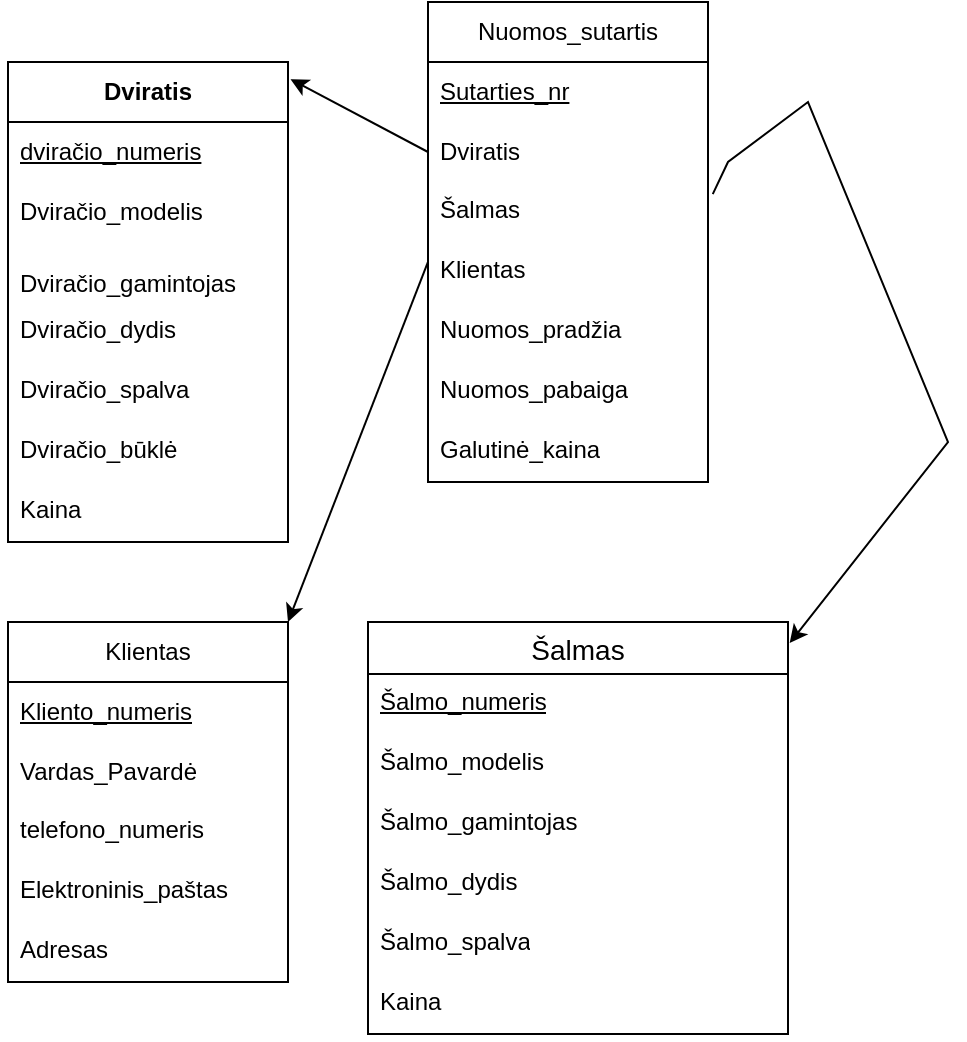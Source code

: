 <mxfile version="24.2.5" type="device" pages="2">
  <diagram name="Page-1" id="lxaedQ4J2y2LA3ZeL7-J">
    <mxGraphModel dx="698" dy="628" grid="1" gridSize="10" guides="1" tooltips="1" connect="1" arrows="1" fold="1" page="1" pageScale="1" pageWidth="827" pageHeight="1169" math="0" shadow="0">
      <root>
        <mxCell id="0" />
        <mxCell id="1" parent="0" />
        <mxCell id="hyiFyAhol0wPoiVMKHMt-23" value="&lt;b&gt;Dviratis&lt;/b&gt;" style="swimlane;fontStyle=0;childLayout=stackLayout;horizontal=1;startSize=30;horizontalStack=0;resizeParent=1;resizeParentMax=0;resizeLast=0;collapsible=1;marginBottom=0;whiteSpace=wrap;html=1;" vertex="1" parent="1">
          <mxGeometry x="40" y="220" width="140" height="240" as="geometry" />
        </mxCell>
        <mxCell id="hyiFyAhol0wPoiVMKHMt-24" value="&lt;u&gt;dviračio_numeris&lt;/u&gt;" style="text;strokeColor=none;fillColor=none;align=left;verticalAlign=middle;spacingLeft=4;spacingRight=4;overflow=hidden;points=[[0,0.5],[1,0.5]];portConstraint=eastwest;rotatable=0;whiteSpace=wrap;html=1;" vertex="1" parent="hyiFyAhol0wPoiVMKHMt-23">
          <mxGeometry y="30" width="140" height="30" as="geometry" />
        </mxCell>
        <mxCell id="hyiFyAhol0wPoiVMKHMt-25" value="Dviračio_modelis" style="text;strokeColor=none;fillColor=none;align=left;verticalAlign=middle;spacingLeft=4;spacingRight=4;overflow=hidden;points=[[0,0.5],[1,0.5]];portConstraint=eastwest;rotatable=0;whiteSpace=wrap;html=1;shadow=1;" vertex="1" parent="hyiFyAhol0wPoiVMKHMt-23">
          <mxGeometry y="60" width="140" height="30" as="geometry" />
        </mxCell>
        <mxCell id="hyiFyAhol0wPoiVMKHMt-26" value="Dviračio_gamintojas" style="text;strokeColor=none;fillColor=none;align=left;verticalAlign=bottom;spacingLeft=4;spacingRight=4;overflow=hidden;points=[[0,0.5],[1,0.5]];portConstraint=eastwest;rotatable=0;whiteSpace=wrap;html=1;" vertex="1" parent="hyiFyAhol0wPoiVMKHMt-23">
          <mxGeometry y="90" width="140" height="30" as="geometry" />
        </mxCell>
        <mxCell id="hyiFyAhol0wPoiVMKHMt-46" value="Dviračio_dydis" style="text;strokeColor=none;fillColor=none;spacingLeft=4;spacingRight=4;overflow=hidden;rotatable=0;points=[[0,0.5],[1,0.5]];portConstraint=eastwest;fontSize=12;whiteSpace=wrap;html=1;" vertex="1" parent="hyiFyAhol0wPoiVMKHMt-23">
          <mxGeometry y="120" width="140" height="30" as="geometry" />
        </mxCell>
        <mxCell id="hyiFyAhol0wPoiVMKHMt-48" value="Dviračio_spalva" style="text;strokeColor=none;fillColor=none;spacingLeft=4;spacingRight=4;overflow=hidden;rotatable=0;points=[[0,0.5],[1,0.5]];portConstraint=eastwest;fontSize=12;whiteSpace=wrap;html=1;" vertex="1" parent="hyiFyAhol0wPoiVMKHMt-23">
          <mxGeometry y="150" width="140" height="30" as="geometry" />
        </mxCell>
        <mxCell id="hyiFyAhol0wPoiVMKHMt-50" value="Dviračio_būklė" style="text;strokeColor=none;fillColor=none;spacingLeft=4;spacingRight=4;overflow=hidden;rotatable=0;points=[[0,0.5],[1,0.5]];portConstraint=eastwest;fontSize=12;whiteSpace=wrap;html=1;" vertex="1" parent="hyiFyAhol0wPoiVMKHMt-23">
          <mxGeometry y="180" width="140" height="30" as="geometry" />
        </mxCell>
        <mxCell id="629afiV4_hV33XQsP0lp-2" value="Kaina" style="text;strokeColor=none;fillColor=none;spacingLeft=4;spacingRight=4;overflow=hidden;rotatable=0;points=[[0,0.5],[1,0.5]];portConstraint=eastwest;fontSize=12;whiteSpace=wrap;html=1;" vertex="1" parent="hyiFyAhol0wPoiVMKHMt-23">
          <mxGeometry y="210" width="140" height="30" as="geometry" />
        </mxCell>
        <mxCell id="hyiFyAhol0wPoiVMKHMt-31" value="Klientas" style="swimlane;fontStyle=0;childLayout=stackLayout;horizontal=1;startSize=30;horizontalStack=0;resizeParent=1;resizeParentMax=0;resizeLast=0;collapsible=1;marginBottom=0;whiteSpace=wrap;html=1;" vertex="1" parent="1">
          <mxGeometry x="40" y="500" width="140" height="180" as="geometry" />
        </mxCell>
        <mxCell id="hyiFyAhol0wPoiVMKHMt-32" value="&lt;u&gt;Kliento_numeris&lt;/u&gt;" style="text;strokeColor=none;fillColor=none;align=left;verticalAlign=middle;spacingLeft=4;spacingRight=4;overflow=hidden;points=[[0,0.5],[1,0.5]];portConstraint=eastwest;rotatable=0;whiteSpace=wrap;html=1;" vertex="1" parent="hyiFyAhol0wPoiVMKHMt-31">
          <mxGeometry y="30" width="140" height="30" as="geometry" />
        </mxCell>
        <mxCell id="hyiFyAhol0wPoiVMKHMt-33" value="Vardas_Pavardė" style="text;strokeColor=none;fillColor=none;align=left;verticalAlign=middle;spacingLeft=4;spacingRight=4;overflow=hidden;points=[[0,0.5],[1,0.5]];portConstraint=eastwest;rotatable=0;whiteSpace=wrap;html=1;" vertex="1" parent="hyiFyAhol0wPoiVMKHMt-31">
          <mxGeometry y="60" width="140" height="30" as="geometry" />
        </mxCell>
        <mxCell id="hyiFyAhol0wPoiVMKHMt-51" value="telefono_numeris" style="text;strokeColor=none;fillColor=none;spacingLeft=4;spacingRight=4;overflow=hidden;rotatable=0;points=[[0,0.5],[1,0.5]];portConstraint=eastwest;fontSize=12;whiteSpace=wrap;html=1;" vertex="1" parent="hyiFyAhol0wPoiVMKHMt-31">
          <mxGeometry y="90" width="140" height="30" as="geometry" />
        </mxCell>
        <mxCell id="hyiFyAhol0wPoiVMKHMt-54" value="Elektroninis_paštas" style="text;strokeColor=none;fillColor=none;spacingLeft=4;spacingRight=4;overflow=hidden;rotatable=0;points=[[0,0.5],[1,0.5]];portConstraint=eastwest;fontSize=12;whiteSpace=wrap;html=1;" vertex="1" parent="hyiFyAhol0wPoiVMKHMt-31">
          <mxGeometry y="120" width="140" height="30" as="geometry" />
        </mxCell>
        <mxCell id="hyiFyAhol0wPoiVMKHMt-52" value="Adresas" style="text;strokeColor=none;fillColor=none;spacingLeft=4;spacingRight=4;overflow=hidden;rotatable=0;points=[[0,0.5],[1,0.5]];portConstraint=eastwest;fontSize=12;whiteSpace=wrap;html=1;" vertex="1" parent="hyiFyAhol0wPoiVMKHMt-31">
          <mxGeometry y="150" width="140" height="30" as="geometry" />
        </mxCell>
        <mxCell id="hyiFyAhol0wPoiVMKHMt-35" value="Nuomos_sutartis" style="swimlane;fontStyle=0;childLayout=stackLayout;horizontal=1;startSize=30;horizontalStack=0;resizeParent=1;resizeParentMax=0;resizeLast=0;collapsible=1;marginBottom=0;whiteSpace=wrap;html=1;" vertex="1" parent="1">
          <mxGeometry x="250" y="190" width="140" height="240" as="geometry" />
        </mxCell>
        <mxCell id="hyiFyAhol0wPoiVMKHMt-36" value="&lt;u&gt;Sutarties_nr&lt;/u&gt;" style="text;strokeColor=none;fillColor=none;align=left;verticalAlign=middle;spacingLeft=4;spacingRight=4;overflow=hidden;points=[[0,0.5],[1,0.5]];portConstraint=eastwest;rotatable=0;whiteSpace=wrap;html=1;" vertex="1" parent="hyiFyAhol0wPoiVMKHMt-35">
          <mxGeometry y="30" width="140" height="30" as="geometry" />
        </mxCell>
        <mxCell id="hyiFyAhol0wPoiVMKHMt-37" value="Dviratis" style="text;strokeColor=none;fillColor=none;align=left;verticalAlign=middle;spacingLeft=4;spacingRight=4;overflow=hidden;points=[[0,0.5],[1,0.5]];portConstraint=eastwest;rotatable=0;whiteSpace=wrap;html=1;" vertex="1" parent="hyiFyAhol0wPoiVMKHMt-35">
          <mxGeometry y="60" width="140" height="30" as="geometry" />
        </mxCell>
        <mxCell id="LOtnu_OnQ20D7Mh8gR43-1" value="Šalmas" style="text;strokeColor=none;fillColor=none;spacingLeft=4;spacingRight=4;overflow=hidden;rotatable=0;points=[[0,0.5],[1,0.5]];portConstraint=eastwest;fontSize=12;whiteSpace=wrap;html=1;" vertex="1" parent="hyiFyAhol0wPoiVMKHMt-35">
          <mxGeometry y="90" width="140" height="30" as="geometry" />
        </mxCell>
        <mxCell id="LOtnu_OnQ20D7Mh8gR43-2" value="Klientas" style="text;strokeColor=none;fillColor=none;spacingLeft=4;spacingRight=4;overflow=hidden;rotatable=0;points=[[0,0.5],[1,0.5]];portConstraint=eastwest;fontSize=12;whiteSpace=wrap;html=1;" vertex="1" parent="hyiFyAhol0wPoiVMKHMt-35">
          <mxGeometry y="120" width="140" height="30" as="geometry" />
        </mxCell>
        <mxCell id="hyiFyAhol0wPoiVMKHMt-55" value="Nuomos_pradžia" style="text;strokeColor=none;fillColor=none;spacingLeft=4;spacingRight=4;overflow=hidden;rotatable=0;points=[[0,0.5],[1,0.5]];portConstraint=eastwest;fontSize=12;whiteSpace=wrap;html=1;" vertex="1" parent="hyiFyAhol0wPoiVMKHMt-35">
          <mxGeometry y="150" width="140" height="30" as="geometry" />
        </mxCell>
        <mxCell id="hyiFyAhol0wPoiVMKHMt-56" value="Nuomos_pabaiga" style="text;strokeColor=none;fillColor=none;spacingLeft=4;spacingRight=4;overflow=hidden;rotatable=0;points=[[0,0.5],[1,0.5]];portConstraint=eastwest;fontSize=12;whiteSpace=wrap;html=1;" vertex="1" parent="hyiFyAhol0wPoiVMKHMt-35">
          <mxGeometry y="180" width="140" height="30" as="geometry" />
        </mxCell>
        <mxCell id="hyiFyAhol0wPoiVMKHMt-59" value="Galutinė_kaina" style="text;strokeColor=none;fillColor=none;spacingLeft=4;spacingRight=4;overflow=hidden;rotatable=0;points=[[0,0.5],[1,0.5]];portConstraint=eastwest;fontSize=12;whiteSpace=wrap;html=1;" vertex="1" parent="hyiFyAhol0wPoiVMKHMt-35">
          <mxGeometry y="210" width="140" height="30" as="geometry" />
        </mxCell>
        <mxCell id="hyiFyAhol0wPoiVMKHMt-60" value="" style="endArrow=classic;html=1;rounded=0;entryX=1.009;entryY=0.036;entryDx=0;entryDy=0;exitX=0;exitY=0.5;exitDx=0;exitDy=0;entryPerimeter=0;" edge="1" parent="1" source="hyiFyAhol0wPoiVMKHMt-37" target="hyiFyAhol0wPoiVMKHMt-23">
          <mxGeometry width="50" height="50" relative="1" as="geometry">
            <mxPoint x="250" y="310.0" as="sourcePoint" />
            <mxPoint x="180" y="310.25" as="targetPoint" />
          </mxGeometry>
        </mxCell>
        <mxCell id="hyiFyAhol0wPoiVMKHMt-62" value="" style="endArrow=classic;html=1;rounded=0;entryX=1;entryY=0;entryDx=0;entryDy=0;exitX=0;exitY=0.333;exitDx=0;exitDy=0;exitPerimeter=0;" edge="1" parent="1" source="LOtnu_OnQ20D7Mh8gR43-2" target="hyiFyAhol0wPoiVMKHMt-31">
          <mxGeometry width="50" height="50" relative="1" as="geometry">
            <mxPoint x="240" y="340" as="sourcePoint" />
            <mxPoint x="174.118" y="500" as="targetPoint" />
            <Array as="points">
              <mxPoint x="250" y="320" />
            </Array>
          </mxGeometry>
        </mxCell>
        <mxCell id="hyiFyAhol0wPoiVMKHMt-63" value="Šalmas" style="swimlane;fontStyle=0;childLayout=stackLayout;horizontal=1;startSize=26;horizontalStack=0;resizeParent=1;resizeParentMax=0;resizeLast=0;collapsible=1;marginBottom=0;align=center;fontSize=14;" vertex="1" parent="1">
          <mxGeometry x="220" y="500" width="210" height="206" as="geometry" />
        </mxCell>
        <mxCell id="hyiFyAhol0wPoiVMKHMt-70" value="&lt;u&gt;Šalmo_numeris&lt;/u&gt;" style="text;strokeColor=none;fillColor=none;spacingLeft=4;spacingRight=4;overflow=hidden;rotatable=0;points=[[0,0.5],[1,0.5]];portConstraint=eastwest;fontSize=12;whiteSpace=wrap;html=1;" vertex="1" parent="hyiFyAhol0wPoiVMKHMt-63">
          <mxGeometry y="26" width="210" height="30" as="geometry" />
        </mxCell>
        <mxCell id="hyiFyAhol0wPoiVMKHMt-64" value="Šalmo_modelis" style="text;strokeColor=none;fillColor=none;spacingLeft=4;spacingRight=4;overflow=hidden;rotatable=0;points=[[0,0.5],[1,0.5]];portConstraint=eastwest;fontSize=12;whiteSpace=wrap;html=1;" vertex="1" parent="hyiFyAhol0wPoiVMKHMt-63">
          <mxGeometry y="56" width="210" height="30" as="geometry" />
        </mxCell>
        <mxCell id="hyiFyAhol0wPoiVMKHMt-65" value="Šalmo_gamintojas" style="text;strokeColor=none;fillColor=none;spacingLeft=4;spacingRight=4;overflow=hidden;rotatable=0;points=[[0,0.5],[1,0.5]];portConstraint=eastwest;fontSize=12;whiteSpace=wrap;html=1;" vertex="1" parent="hyiFyAhol0wPoiVMKHMt-63">
          <mxGeometry y="86" width="210" height="30" as="geometry" />
        </mxCell>
        <mxCell id="hyiFyAhol0wPoiVMKHMt-66" value="Šalmo_dydis" style="text;strokeColor=none;fillColor=none;spacingLeft=4;spacingRight=4;overflow=hidden;rotatable=0;points=[[0,0.5],[1,0.5]];portConstraint=eastwest;fontSize=12;whiteSpace=wrap;html=1;" vertex="1" parent="hyiFyAhol0wPoiVMKHMt-63">
          <mxGeometry y="116" width="210" height="30" as="geometry" />
        </mxCell>
        <mxCell id="hyiFyAhol0wPoiVMKHMt-67" value="Šalmo_spalva" style="text;strokeColor=none;fillColor=none;spacingLeft=4;spacingRight=4;overflow=hidden;rotatable=0;points=[[0,0.5],[1,0.5]];portConstraint=eastwest;fontSize=12;whiteSpace=wrap;html=1;" vertex="1" parent="hyiFyAhol0wPoiVMKHMt-63">
          <mxGeometry y="146" width="210" height="30" as="geometry" />
        </mxCell>
        <mxCell id="629afiV4_hV33XQsP0lp-1" value="Kaina" style="text;strokeColor=none;fillColor=none;spacingLeft=4;spacingRight=4;overflow=hidden;rotatable=0;points=[[0,0.5],[1,0.5]];portConstraint=eastwest;fontSize=12;whiteSpace=wrap;html=1;" vertex="1" parent="hyiFyAhol0wPoiVMKHMt-63">
          <mxGeometry y="176" width="210" height="30" as="geometry" />
        </mxCell>
        <mxCell id="LWaDTFwCKaZLtO8VD7Q0-2" value="" style="endArrow=classic;html=1;rounded=0;entryX=1.004;entryY=0.051;entryDx=0;entryDy=0;entryPerimeter=0;exitX=1.017;exitY=0.202;exitDx=0;exitDy=0;exitPerimeter=0;" edge="1" parent="1" source="LOtnu_OnQ20D7Mh8gR43-1" target="hyiFyAhol0wPoiVMKHMt-63">
          <mxGeometry width="50" height="50" relative="1" as="geometry">
            <mxPoint x="390" y="235" as="sourcePoint" />
            <mxPoint x="480" y="580" as="targetPoint" />
            <Array as="points">
              <mxPoint x="400" y="270" />
              <mxPoint x="440" y="240" />
              <mxPoint x="510" y="410" />
            </Array>
          </mxGeometry>
        </mxCell>
      </root>
    </mxGraphModel>
  </diagram>
  <diagram id="tPsWwy3XP2oem5p1v9vW" name="Page-2">
    <mxGraphModel dx="2116" dy="1158" grid="1" gridSize="10" guides="1" tooltips="1" connect="1" arrows="1" fold="1" page="1" pageScale="1" pageWidth="827" pageHeight="1169" math="0" shadow="0">
      <root>
        <mxCell id="0" />
        <mxCell id="1" parent="0" />
        <mxCell id="VpVxu15jAACAUgjMn4kQ-1" value="Dviratis" style="whiteSpace=wrap;html=1;align=center;" vertex="1" parent="1">
          <mxGeometry x="130" y="220" width="140" height="40" as="geometry" />
        </mxCell>
        <mxCell id="VpVxu15jAACAUgjMn4kQ-5" value="Dviračio_numeris" style="ellipse;whiteSpace=wrap;html=1;align=center;fontStyle=4;" vertex="1" parent="1">
          <mxGeometry x="-10" y="210" width="100" height="40" as="geometry" />
        </mxCell>
        <mxCell id="VpVxu15jAACAUgjMn4kQ-6" value="Dviračio_modelis" style="ellipse;whiteSpace=wrap;html=1;align=center;" vertex="1" parent="1">
          <mxGeometry x="30" y="150" width="100" height="40" as="geometry" />
        </mxCell>
        <mxCell id="VpVxu15jAACAUgjMn4kQ-7" value="Dviračio_gamintojas" style="ellipse;whiteSpace=wrap;html=1;align=center;" vertex="1" parent="1">
          <mxGeometry x="120" y="120" width="130" height="40" as="geometry" />
        </mxCell>
        <mxCell id="VpVxu15jAACAUgjMn4kQ-8" value="Dviračio_dydis" style="ellipse;whiteSpace=wrap;html=1;align=center;" vertex="1" parent="1">
          <mxGeometry x="270" y="120" width="100" height="40" as="geometry" />
        </mxCell>
        <mxCell id="VpVxu15jAACAUgjMn4kQ-9" value="Dviračio_spalva" style="ellipse;whiteSpace=wrap;html=1;align=center;" vertex="1" parent="1">
          <mxGeometry x="340" y="230" width="100" height="40" as="geometry" />
        </mxCell>
        <mxCell id="VpVxu15jAACAUgjMn4kQ-10" value="Dviračio būklė" style="ellipse;whiteSpace=wrap;html=1;align=center;" vertex="1" parent="1">
          <mxGeometry x="360" y="170" width="100" height="40" as="geometry" />
        </mxCell>
        <mxCell id="VpVxu15jAACAUgjMn4kQ-14" value="" style="endArrow=none;html=1;rounded=0;exitX=0.75;exitY=0;exitDx=0;exitDy=0;entryX=0.25;entryY=0.925;entryDx=0;entryDy=0;entryPerimeter=0;" edge="1" parent="1" source="VpVxu15jAACAUgjMn4kQ-1" target="VpVxu15jAACAUgjMn4kQ-8">
          <mxGeometry width="50" height="50" relative="1" as="geometry">
            <mxPoint x="240" y="210" as="sourcePoint" />
            <mxPoint x="290" y="160" as="targetPoint" />
          </mxGeometry>
        </mxCell>
        <mxCell id="VpVxu15jAACAUgjMn4kQ-15" value="" style="endArrow=none;html=1;rounded=0;entryX=0;entryY=0.5;entryDx=0;entryDy=0;" edge="1" parent="1" target="VpVxu15jAACAUgjMn4kQ-10">
          <mxGeometry width="50" height="50" relative="1" as="geometry">
            <mxPoint x="270" y="220" as="sourcePoint" />
            <mxPoint x="320" y="170" as="targetPoint" />
          </mxGeometry>
        </mxCell>
        <mxCell id="VpVxu15jAACAUgjMn4kQ-16" value="" style="endArrow=none;html=1;rounded=0;entryX=0.03;entryY=0.325;entryDx=0;entryDy=0;entryPerimeter=0;exitX=1;exitY=0.5;exitDx=0;exitDy=0;" edge="1" parent="1" source="VpVxu15jAACAUgjMn4kQ-1" target="VpVxu15jAACAUgjMn4kQ-9">
          <mxGeometry width="50" height="50" relative="1" as="geometry">
            <mxPoint x="260" y="230" as="sourcePoint" />
            <mxPoint x="310" y="180" as="targetPoint" />
          </mxGeometry>
        </mxCell>
        <mxCell id="VpVxu15jAACAUgjMn4kQ-17" value="" style="endArrow=none;html=1;rounded=0;entryX=0.5;entryY=1;entryDx=0;entryDy=0;exitX=0.393;exitY=0;exitDx=0;exitDy=0;exitPerimeter=0;" edge="1" parent="1" source="VpVxu15jAACAUgjMn4kQ-1" target="VpVxu15jAACAUgjMn4kQ-7">
          <mxGeometry width="50" height="50" relative="1" as="geometry">
            <mxPoint x="180" y="220" as="sourcePoint" />
            <mxPoint x="220" y="190" as="targetPoint" />
          </mxGeometry>
        </mxCell>
        <mxCell id="VpVxu15jAACAUgjMn4kQ-18" value="" style="endArrow=none;html=1;rounded=0;exitX=1;exitY=0.5;exitDx=0;exitDy=0;" edge="1" parent="1" source="VpVxu15jAACAUgjMn4kQ-5" target="VpVxu15jAACAUgjMn4kQ-1">
          <mxGeometry width="50" height="50" relative="1" as="geometry">
            <mxPoint x="110" y="220" as="sourcePoint" />
            <mxPoint x="170" y="190" as="targetPoint" />
          </mxGeometry>
        </mxCell>
        <mxCell id="VpVxu15jAACAUgjMn4kQ-19" value="" style="endArrow=none;html=1;rounded=0;entryX=1;entryY=1;entryDx=0;entryDy=0;" edge="1" parent="1" target="VpVxu15jAACAUgjMn4kQ-6">
          <mxGeometry width="50" height="50" relative="1" as="geometry">
            <mxPoint x="130" y="220" as="sourcePoint" />
            <mxPoint x="170" y="170" as="targetPoint" />
          </mxGeometry>
        </mxCell>
        <mxCell id="VpVxu15jAACAUgjMn4kQ-22" value="Klientas" style="whiteSpace=wrap;html=1;align=center;" vertex="1" parent="1">
          <mxGeometry x="727" y="220" width="133" height="40" as="geometry" />
        </mxCell>
        <mxCell id="VpVxu15jAACAUgjMn4kQ-23" value="Vardas_Pavardė" style="ellipse;whiteSpace=wrap;html=1;align=center;" vertex="1" parent="1">
          <mxGeometry x="627" y="160" width="100" height="40" as="geometry" />
        </mxCell>
        <mxCell id="VpVxu15jAACAUgjMn4kQ-24" value="&lt;u&gt;Kliento_numeris&lt;/u&gt;" style="ellipse;whiteSpace=wrap;html=1;align=center;" vertex="1" parent="1">
          <mxGeometry x="560" y="220" width="100" height="40" as="geometry" />
        </mxCell>
        <mxCell id="VpVxu15jAACAUgjMn4kQ-25" value="Telefono_numeris" style="ellipse;whiteSpace=wrap;html=1;align=center;" vertex="1" parent="1">
          <mxGeometry x="750" y="120" width="100" height="40" as="geometry" />
        </mxCell>
        <mxCell id="VpVxu15jAACAUgjMn4kQ-26" value="Elektroninis_paštas" style="ellipse;whiteSpace=wrap;html=1;align=center;" vertex="1" parent="1">
          <mxGeometry x="860" y="160" width="120" height="40" as="geometry" />
        </mxCell>
        <mxCell id="VpVxu15jAACAUgjMn4kQ-27" value="Adresas" style="ellipse;whiteSpace=wrap;html=1;align=center;" vertex="1" parent="1">
          <mxGeometry x="910" y="230" width="100" height="40" as="geometry" />
        </mxCell>
        <mxCell id="VpVxu15jAACAUgjMn4kQ-29" value="" style="endArrow=none;html=1;rounded=0;entryX=0;entryY=0.5;entryDx=0;entryDy=0;exitX=1;exitY=0.5;exitDx=0;exitDy=0;" edge="1" parent="1" target="VpVxu15jAACAUgjMn4kQ-22">
          <mxGeometry width="50" height="50" relative="1" as="geometry">
            <mxPoint x="660" y="238.5" as="sourcePoint" />
            <mxPoint x="733" y="241.5" as="targetPoint" />
          </mxGeometry>
        </mxCell>
        <mxCell id="VpVxu15jAACAUgjMn4kQ-30" value="" style="endArrow=none;html=1;rounded=0;entryX=0;entryY=0.5;entryDx=0;entryDy=0;exitX=1;exitY=0.5;exitDx=0;exitDy=0;" edge="1" parent="1" target="VpVxu15jAACAUgjMn4kQ-27">
          <mxGeometry width="50" height="50" relative="1" as="geometry">
            <mxPoint x="860" y="248.5" as="sourcePoint" />
            <mxPoint x="933" y="251.5" as="targetPoint" />
          </mxGeometry>
        </mxCell>
        <mxCell id="VpVxu15jAACAUgjMn4kQ-31" value="" style="endArrow=none;html=1;rounded=0;entryX=0;entryY=0;entryDx=0;entryDy=0;exitX=0.78;exitY=0.925;exitDx=0;exitDy=0;exitPerimeter=0;" edge="1" parent="1" source="VpVxu15jAACAUgjMn4kQ-23" target="VpVxu15jAACAUgjMn4kQ-22">
          <mxGeometry width="50" height="50" relative="1" as="geometry">
            <mxPoint x="700" y="197" as="sourcePoint" />
            <mxPoint x="773" y="200" as="targetPoint" />
          </mxGeometry>
        </mxCell>
        <mxCell id="VpVxu15jAACAUgjMn4kQ-32" value="" style="endArrow=none;html=1;rounded=0;entryX=0.564;entryY=-0.025;entryDx=0;entryDy=0;entryPerimeter=0;exitX=0.5;exitY=1;exitDx=0;exitDy=0;" edge="1" parent="1" source="VpVxu15jAACAUgjMn4kQ-25" target="VpVxu15jAACAUgjMn4kQ-22">
          <mxGeometry width="50" height="50" relative="1" as="geometry">
            <mxPoint x="754" y="188.5" as="sourcePoint" />
            <mxPoint x="827" y="191.5" as="targetPoint" />
          </mxGeometry>
        </mxCell>
        <mxCell id="VpVxu15jAACAUgjMn4kQ-33" value="" style="endArrow=none;html=1;rounded=0;exitX=1;exitY=0.5;exitDx=0;exitDy=0;entryX=0;entryY=1;entryDx=0;entryDy=0;" edge="1" parent="1" target="VpVxu15jAACAUgjMn4kQ-26">
          <mxGeometry width="50" height="50" relative="1" as="geometry">
            <mxPoint x="860" y="220" as="sourcePoint" />
            <mxPoint x="890" y="190" as="targetPoint" />
          </mxGeometry>
        </mxCell>
        <mxCell id="g4bDv4KlWqTaBiq_Mbb5-1" value="Sudaro" style="shape=rhombus;perimeter=rhombusPerimeter;whiteSpace=wrap;html=1;align=center;" vertex="1" parent="1">
          <mxGeometry x="560" y="370" width="100" height="90" as="geometry" />
        </mxCell>
        <mxCell id="g4bDv4KlWqTaBiq_Mbb5-2" value="" style="endArrow=none;html=1;rounded=0;exitX=0;exitY=1;exitDx=0;exitDy=0;entryX=0.5;entryY=0;entryDx=0;entryDy=0;" edge="1" parent="1" source="VpjvoYm8uHacStAA6eK8-24" target="g4bDv4KlWqTaBiq_Mbb5-1">
          <mxGeometry relative="1" as="geometry">
            <mxPoint x="640" y="270" as="sourcePoint" />
            <mxPoint x="786" y="378" as="targetPoint" />
          </mxGeometry>
        </mxCell>
        <mxCell id="g4bDv4KlWqTaBiq_Mbb5-3" value="1" style="resizable=0;html=1;whiteSpace=wrap;align=right;verticalAlign=bottom;" connectable="0" vertex="1" parent="g4bDv4KlWqTaBiq_Mbb5-2">
          <mxGeometry x="1" relative="1" as="geometry">
            <mxPoint x="3" y="-10" as="offset" />
          </mxGeometry>
        </mxCell>
        <mxCell id="g4bDv4KlWqTaBiq_Mbb5-6" value="Nuomos_sutartis" style="whiteSpace=wrap;html=1;align=center;" vertex="1" parent="1">
          <mxGeometry x="440" y="520" width="100" height="50" as="geometry" />
        </mxCell>
        <mxCell id="g4bDv4KlWqTaBiq_Mbb5-8" value="Pridedamas" style="shape=rhombus;perimeter=rhombusPerimeter;whiteSpace=wrap;html=1;align=center;" vertex="1" parent="1">
          <mxGeometry x="610" y="502.5" width="110" height="75" as="geometry" />
        </mxCell>
        <mxCell id="g4bDv4KlWqTaBiq_Mbb5-11" value="" style="endArrow=none;html=1;rounded=0;entryX=1;entryY=0.5;entryDx=0;entryDy=0;" edge="1" parent="1" target="g4bDv4KlWqTaBiq_Mbb5-8">
          <mxGeometry relative="1" as="geometry">
            <mxPoint x="830" y="540" as="sourcePoint" />
            <mxPoint x="920" y="550" as="targetPoint" />
          </mxGeometry>
        </mxCell>
        <mxCell id="g4bDv4KlWqTaBiq_Mbb5-12" value="1" style="resizable=0;html=1;whiteSpace=wrap;align=right;verticalAlign=bottom;" connectable="0" vertex="1" parent="g4bDv4KlWqTaBiq_Mbb5-11">
          <mxGeometry x="1" relative="1" as="geometry">
            <mxPoint x="10" y="-10" as="offset" />
          </mxGeometry>
        </mxCell>
        <mxCell id="g4bDv4KlWqTaBiq_Mbb5-13" value="Šalmas" style="whiteSpace=wrap;html=1;align=center;" vertex="1" parent="1">
          <mxGeometry x="827" y="520" width="100" height="40" as="geometry" />
        </mxCell>
        <mxCell id="g4bDv4KlWqTaBiq_Mbb5-14" value="Šalmo_modelis" style="ellipse;whiteSpace=wrap;html=1;align=center;" vertex="1" parent="1">
          <mxGeometry x="750" y="620" width="100" height="40" as="geometry" />
        </mxCell>
        <mxCell id="g4bDv4KlWqTaBiq_Mbb5-15" value="&lt;u&gt;Šalmo_numeris&lt;/u&gt;" style="ellipse;whiteSpace=wrap;html=1;align=center;" vertex="1" parent="1">
          <mxGeometry x="700" y="577.5" width="100" height="40" as="geometry" />
        </mxCell>
        <mxCell id="g4bDv4KlWqTaBiq_Mbb5-16" value="Šalmo_gamintojas" style="ellipse;whiteSpace=wrap;html=1;align=center;" vertex="1" parent="1">
          <mxGeometry x="830" y="660" width="100" height="40" as="geometry" />
        </mxCell>
        <mxCell id="g4bDv4KlWqTaBiq_Mbb5-17" value="Šalmo_dydis" style="ellipse;whiteSpace=wrap;html=1;align=center;" vertex="1" parent="1">
          <mxGeometry x="930" y="620" width="100" height="40" as="geometry" />
        </mxCell>
        <mxCell id="g4bDv4KlWqTaBiq_Mbb5-18" value="Šalmo_spalva" style="ellipse;whiteSpace=wrap;html=1;align=center;" vertex="1" parent="1">
          <mxGeometry x="970" y="565" width="100" height="40" as="geometry" />
        </mxCell>
        <mxCell id="g4bDv4KlWqTaBiq_Mbb5-19" value="" style="endArrow=none;html=1;rounded=0;entryX=0;entryY=1;entryDx=0;entryDy=0;exitX=1;exitY=0;exitDx=0;exitDy=0;" edge="1" parent="1" source="g4bDv4KlWqTaBiq_Mbb5-15" target="g4bDv4KlWqTaBiq_Mbb5-13">
          <mxGeometry relative="1" as="geometry">
            <mxPoint x="790" y="584" as="sourcePoint" />
            <mxPoint x="873" y="584" as="targetPoint" />
          </mxGeometry>
        </mxCell>
        <mxCell id="g4bDv4KlWqTaBiq_Mbb5-20" value="" style="endArrow=none;html=1;rounded=0;entryX=0;entryY=0.5;entryDx=0;entryDy=0;" edge="1" parent="1" target="g4bDv4KlWqTaBiq_Mbb5-18">
          <mxGeometry relative="1" as="geometry">
            <mxPoint x="918.5" y="559" as="sourcePoint" />
            <mxPoint x="1001.5" y="559" as="targetPoint" />
          </mxGeometry>
        </mxCell>
        <mxCell id="g4bDv4KlWqTaBiq_Mbb5-21" value="" style="endArrow=none;html=1;rounded=0;entryX=0.5;entryY=1;entryDx=0;entryDy=0;" edge="1" parent="1" target="g4bDv4KlWqTaBiq_Mbb5-13">
          <mxGeometry relative="1" as="geometry">
            <mxPoint x="879.5" y="660" as="sourcePoint" />
            <mxPoint x="879.5" y="590" as="targetPoint" />
          </mxGeometry>
        </mxCell>
        <mxCell id="g4bDv4KlWqTaBiq_Mbb5-22" value="" style="endArrow=none;html=1;rounded=0;exitX=0;exitY=0;exitDx=0;exitDy=0;" edge="1" parent="1" source="g4bDv4KlWqTaBiq_Mbb5-17">
          <mxGeometry relative="1" as="geometry">
            <mxPoint x="940" y="620" as="sourcePoint" />
            <mxPoint x="900" y="560" as="targetPoint" />
          </mxGeometry>
        </mxCell>
        <mxCell id="g4bDv4KlWqTaBiq_Mbb5-23" value="" style="endArrow=none;html=1;rounded=0;entryX=0.32;entryY=1.075;entryDx=0;entryDy=0;entryPerimeter=0;" edge="1" parent="1" target="g4bDv4KlWqTaBiq_Mbb5-13">
          <mxGeometry relative="1" as="geometry">
            <mxPoint x="820" y="620" as="sourcePoint" />
            <mxPoint x="893" y="570" as="targetPoint" />
          </mxGeometry>
        </mxCell>
        <mxCell id="g4bDv4KlWqTaBiq_Mbb5-35" value="" style="endArrow=none;html=1;rounded=0;entryX=0;entryY=0.5;entryDx=0;entryDy=0;" edge="1" parent="1" source="g4bDv4KlWqTaBiq_Mbb5-37" target="g4bDv4KlWqTaBiq_Mbb5-8">
          <mxGeometry relative="1" as="geometry">
            <mxPoint x="540" y="540" as="sourcePoint" />
            <mxPoint x="600" y="540" as="targetPoint" />
          </mxGeometry>
        </mxCell>
        <mxCell id="g4bDv4KlWqTaBiq_Mbb5-38" value="" style="endArrow=none;html=1;rounded=0;entryX=0;entryY=0.5;entryDx=0;entryDy=0;" edge="1" parent="1" target="g4bDv4KlWqTaBiq_Mbb5-37">
          <mxGeometry relative="1" as="geometry">
            <mxPoint x="540" y="540" as="sourcePoint" />
            <mxPoint x="610" y="540" as="targetPoint" />
          </mxGeometry>
        </mxCell>
        <mxCell id="g4bDv4KlWqTaBiq_Mbb5-37" value="" style="strokeWidth=2;html=1;shape=mxgraph.flowchart.start_2;whiteSpace=wrap;" vertex="1" parent="1">
          <mxGeometry x="550" y="530" width="20" height="20" as="geometry" />
        </mxCell>
        <mxCell id="vNdPC9jJOxemOpINixk1-1" value="&lt;u&gt;Sutarties_nr&lt;/u&gt;" style="ellipse;whiteSpace=wrap;html=1;align=center;" vertex="1" parent="1">
          <mxGeometry x="260" y="570" width="100" height="40" as="geometry" />
        </mxCell>
        <mxCell id="vNdPC9jJOxemOpINixk1-5" value="Nuomos_pabaiga" style="ellipse;whiteSpace=wrap;html=1;align=center;" vertex="1" parent="1">
          <mxGeometry x="490" y="715" width="100" height="40" as="geometry" />
        </mxCell>
        <mxCell id="vNdPC9jJOxemOpINixk1-12" value="" style="endArrow=none;html=1;rounded=0;entryX=0;entryY=1;entryDx=0;entryDy=0;" edge="1" parent="1" target="g4bDv4KlWqTaBiq_Mbb5-6">
          <mxGeometry relative="1" as="geometry">
            <mxPoint x="360" y="589.5" as="sourcePoint" />
            <mxPoint x="520" y="589.5" as="targetPoint" />
          </mxGeometry>
        </mxCell>
        <mxCell id="vNdPC9jJOxemOpINixk1-15" value="" style="endArrow=none;html=1;rounded=0;entryX=0.75;entryY=1;entryDx=0;entryDy=0;exitX=0.28;exitY=-0.05;exitDx=0;exitDy=0;exitPerimeter=0;" edge="1" parent="1" source="vNdPC9jJOxemOpINixk1-5" target="g4bDv4KlWqTaBiq_Mbb5-6">
          <mxGeometry relative="1" as="geometry">
            <mxPoint x="450" y="660" as="sourcePoint" />
            <mxPoint x="530" y="640.5" as="targetPoint" />
          </mxGeometry>
        </mxCell>
        <mxCell id="vNdPC9jJOxemOpINixk1-17" value="" style="endArrow=none;html=1;rounded=0;" edge="1" parent="1">
          <mxGeometry relative="1" as="geometry">
            <mxPoint x="606.034" y="660.796" as="sourcePoint" />
            <mxPoint x="540" y="570" as="targetPoint" />
          </mxGeometry>
        </mxCell>
        <mxCell id="vNdPC9jJOxemOpINixk1-18" value="Nuomos_pradžia" style="ellipse;whiteSpace=wrap;html=1;align=center;" vertex="1" parent="1">
          <mxGeometry x="370" y="710" width="100" height="40" as="geometry" />
        </mxCell>
        <mxCell id="vNdPC9jJOxemOpINixk1-19" value="" style="endArrow=none;html=1;rounded=0;exitX=0.59;exitY=0.025;exitDx=0;exitDy=0;exitPerimeter=0;" edge="1" parent="1" source="vNdPC9jJOxemOpINixk1-18">
          <mxGeometry relative="1" as="geometry">
            <mxPoint x="483" y="711.5" as="sourcePoint" />
            <mxPoint x="480" y="570" as="targetPoint" />
          </mxGeometry>
        </mxCell>
        <mxCell id="vNdPC9jJOxemOpINixk1-20" value="" style="endArrow=none;html=1;rounded=0;entryX=0.5;entryY=0;entryDx=0;entryDy=0;exitX=0.855;exitY=0.855;exitDx=0;exitDy=0;exitPerimeter=0;" edge="1" parent="1" source="VpjvoYm8uHacStAA6eK8-9">
          <mxGeometry relative="1" as="geometry">
            <mxPoint x="290" y="270" as="sourcePoint" />
            <mxPoint x="367" y="370" as="targetPoint" />
          </mxGeometry>
        </mxCell>
        <mxCell id="vNdPC9jJOxemOpINixk1-21" value="1" style="resizable=0;html=1;whiteSpace=wrap;align=right;verticalAlign=bottom;" connectable="0" vertex="1" parent="vNdPC9jJOxemOpINixk1-20">
          <mxGeometry x="1" relative="1" as="geometry">
            <mxPoint x="13" as="offset" />
          </mxGeometry>
        </mxCell>
        <mxCell id="VpjvoYm8uHacStAA6eK8-22" value="" style="endArrow=none;html=1;rounded=0;exitX=1;exitY=1;exitDx=0;exitDy=0;entryX=0.5;entryY=0;entryDx=0;entryDy=0;" edge="1" parent="1" source="VpVxu15jAACAUgjMn4kQ-1" target="VpjvoYm8uHacStAA6eK8-9">
          <mxGeometry relative="1" as="geometry">
            <mxPoint x="270" y="260" as="sourcePoint" />
            <mxPoint x="367" y="370" as="targetPoint" />
          </mxGeometry>
        </mxCell>
        <mxCell id="VpjvoYm8uHacStAA6eK8-9" value="" style="strokeWidth=2;html=1;shape=mxgraph.flowchart.start_2;whiteSpace=wrap;" vertex="1" parent="1">
          <mxGeometry x="270" y="260" width="20" height="20" as="geometry" />
        </mxCell>
        <mxCell id="VpjvoYm8uHacStAA6eK8-25" value="" style="endArrow=none;html=1;rounded=0;exitX=0;exitY=1;exitDx=0;exitDy=0;entryX=0.5;entryY=0;entryDx=0;entryDy=0;" edge="1" parent="1" source="VpVxu15jAACAUgjMn4kQ-22" target="VpjvoYm8uHacStAA6eK8-24">
          <mxGeometry relative="1" as="geometry">
            <mxPoint x="727" y="260" as="sourcePoint" />
            <mxPoint x="610" y="370" as="targetPoint" />
          </mxGeometry>
        </mxCell>
        <mxCell id="VpjvoYm8uHacStAA6eK8-24" value="" style="strokeWidth=2;html=1;shape=mxgraph.flowchart.start_2;whiteSpace=wrap;" vertex="1" parent="1">
          <mxGeometry x="707" y="260" width="20" height="20" as="geometry" />
        </mxCell>
        <mxCell id="VpjvoYm8uHacStAA6eK8-29" value="" style="endArrow=none;html=1;rounded=0;entryX=1;entryY=0;entryDx=0;entryDy=0;" edge="1" parent="1" target="g4bDv4KlWqTaBiq_Mbb5-6">
          <mxGeometry relative="1" as="geometry">
            <mxPoint x="610" y="460" as="sourcePoint" />
            <mxPoint x="770" y="460" as="targetPoint" />
          </mxGeometry>
        </mxCell>
        <mxCell id="VpjvoYm8uHacStAA6eK8-30" value="N" style="resizable=0;html=1;whiteSpace=wrap;align=right;verticalAlign=bottom;" connectable="0" vertex="1" parent="VpjvoYm8uHacStAA6eK8-29">
          <mxGeometry x="1" relative="1" as="geometry">
            <mxPoint y="-10" as="offset" />
          </mxGeometry>
        </mxCell>
        <mxCell id="kbNrqbJhdtBl2Ia2ddje-1" value="Galutine_kaina" style="ellipse;whiteSpace=wrap;html=1;align=center;dashed=1;" vertex="1" parent="1">
          <mxGeometry x="570" y="660" width="100" height="40" as="geometry" />
        </mxCell>
        <mxCell id="kbNrqbJhdtBl2Ia2ddje-2" value="Kaina" style="ellipse;whiteSpace=wrap;html=1;align=center;" vertex="1" parent="1">
          <mxGeometry x="50" y="320" width="100" height="40" as="geometry" />
        </mxCell>
        <mxCell id="kbNrqbJhdtBl2Ia2ddje-3" value="" style="endArrow=none;html=1;rounded=0;entryX=0;entryY=1;entryDx=0;entryDy=0;exitX=0.5;exitY=0;exitDx=0;exitDy=0;" edge="1" parent="1" source="kbNrqbJhdtBl2Ia2ddje-2" target="VpVxu15jAACAUgjMn4kQ-1">
          <mxGeometry relative="1" as="geometry">
            <mxPoint x="110" y="414.38" as="sourcePoint" />
            <mxPoint x="270" y="414.38" as="targetPoint" />
          </mxGeometry>
        </mxCell>
        <mxCell id="kbNrqbJhdtBl2Ia2ddje-4" value="Kaina" style="ellipse;whiteSpace=wrap;html=1;align=center;" vertex="1" parent="1">
          <mxGeometry x="1000" y="520" width="100" height="40" as="geometry" />
        </mxCell>
        <mxCell id="kbNrqbJhdtBl2Ia2ddje-5" value="" style="endArrow=none;html=1;rounded=0;exitX=0.5;exitY=0;exitDx=0;exitDy=0;" edge="1" parent="1" target="kbNrqbJhdtBl2Ia2ddje-4">
          <mxGeometry relative="1" as="geometry">
            <mxPoint x="927" y="520" as="sourcePoint" />
            <mxPoint x="957" y="460" as="targetPoint" />
          </mxGeometry>
        </mxCell>
        <mxCell id="N3hoDdd_Jy3xlAnYMJ8c-1" value="" style="endArrow=none;html=1;rounded=0;entryX=0;entryY=0;entryDx=0;entryDy=0;" edge="1" parent="1" target="g4bDv4KlWqTaBiq_Mbb5-6">
          <mxGeometry relative="1" as="geometry">
            <mxPoint x="370" y="460" as="sourcePoint" />
            <mxPoint x="530" y="460" as="targetPoint" />
          </mxGeometry>
        </mxCell>
        <mxCell id="N3hoDdd_Jy3xlAnYMJ8c-2" value="N" style="resizable=0;html=1;whiteSpace=wrap;align=right;verticalAlign=bottom;" connectable="0" vertex="1" parent="N3hoDdd_Jy3xlAnYMJ8c-1">
          <mxGeometry x="1" relative="1" as="geometry">
            <mxPoint x="10" y="-10" as="offset" />
          </mxGeometry>
        </mxCell>
        <mxCell id="r7yY9ATmoB3VTnAJ_Igi-1" value="" style="endArrow=none;html=1;rounded=0;entryX=0;entryY=0.5;entryDx=0;entryDy=0;" edge="1" parent="1" target="g4bDv4KlWqTaBiq_Mbb5-8">
          <mxGeometry relative="1" as="geometry">
            <mxPoint x="540" y="539.38" as="sourcePoint" />
            <mxPoint x="620" y="539.38" as="targetPoint" />
          </mxGeometry>
        </mxCell>
        <mxCell id="r7yY9ATmoB3VTnAJ_Igi-2" value="N" style="resizable=0;html=1;whiteSpace=wrap;align=right;verticalAlign=bottom;" connectable="0" vertex="1" parent="r7yY9ATmoB3VTnAJ_Igi-1">
          <mxGeometry x="1" relative="1" as="geometry" />
        </mxCell>
        <mxCell id="hXI-2CB28CIrFWXoBuDQ-1" value="Nuomojamas" style="rhombus;whiteSpace=wrap;html=1;" vertex="1" parent="1">
          <mxGeometry x="330" y="370" width="80" height="90" as="geometry" />
        </mxCell>
      </root>
    </mxGraphModel>
  </diagram>
</mxfile>
